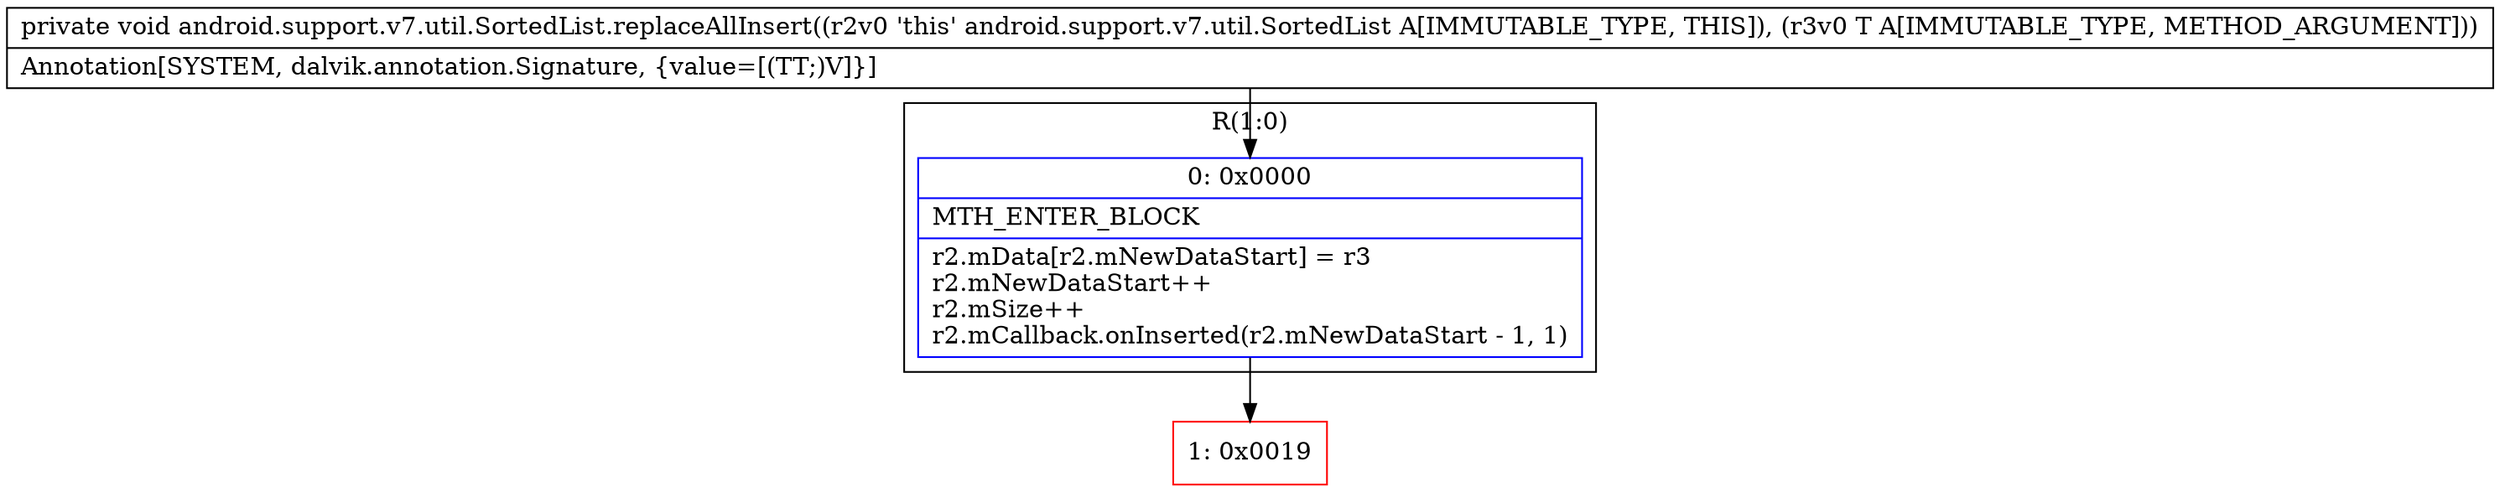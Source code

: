 digraph "CFG forandroid.support.v7.util.SortedList.replaceAllInsert(Ljava\/lang\/Object;)V" {
subgraph cluster_Region_1716153555 {
label = "R(1:0)";
node [shape=record,color=blue];
Node_0 [shape=record,label="{0\:\ 0x0000|MTH_ENTER_BLOCK\l|r2.mData[r2.mNewDataStart] = r3\lr2.mNewDataStart++\lr2.mSize++\lr2.mCallback.onInserted(r2.mNewDataStart \- 1, 1)\l}"];
}
Node_1 [shape=record,color=red,label="{1\:\ 0x0019}"];
MethodNode[shape=record,label="{private void android.support.v7.util.SortedList.replaceAllInsert((r2v0 'this' android.support.v7.util.SortedList A[IMMUTABLE_TYPE, THIS]), (r3v0 T A[IMMUTABLE_TYPE, METHOD_ARGUMENT]))  | Annotation[SYSTEM, dalvik.annotation.Signature, \{value=[(TT;)V]\}]\l}"];
MethodNode -> Node_0;
Node_0 -> Node_1;
}

